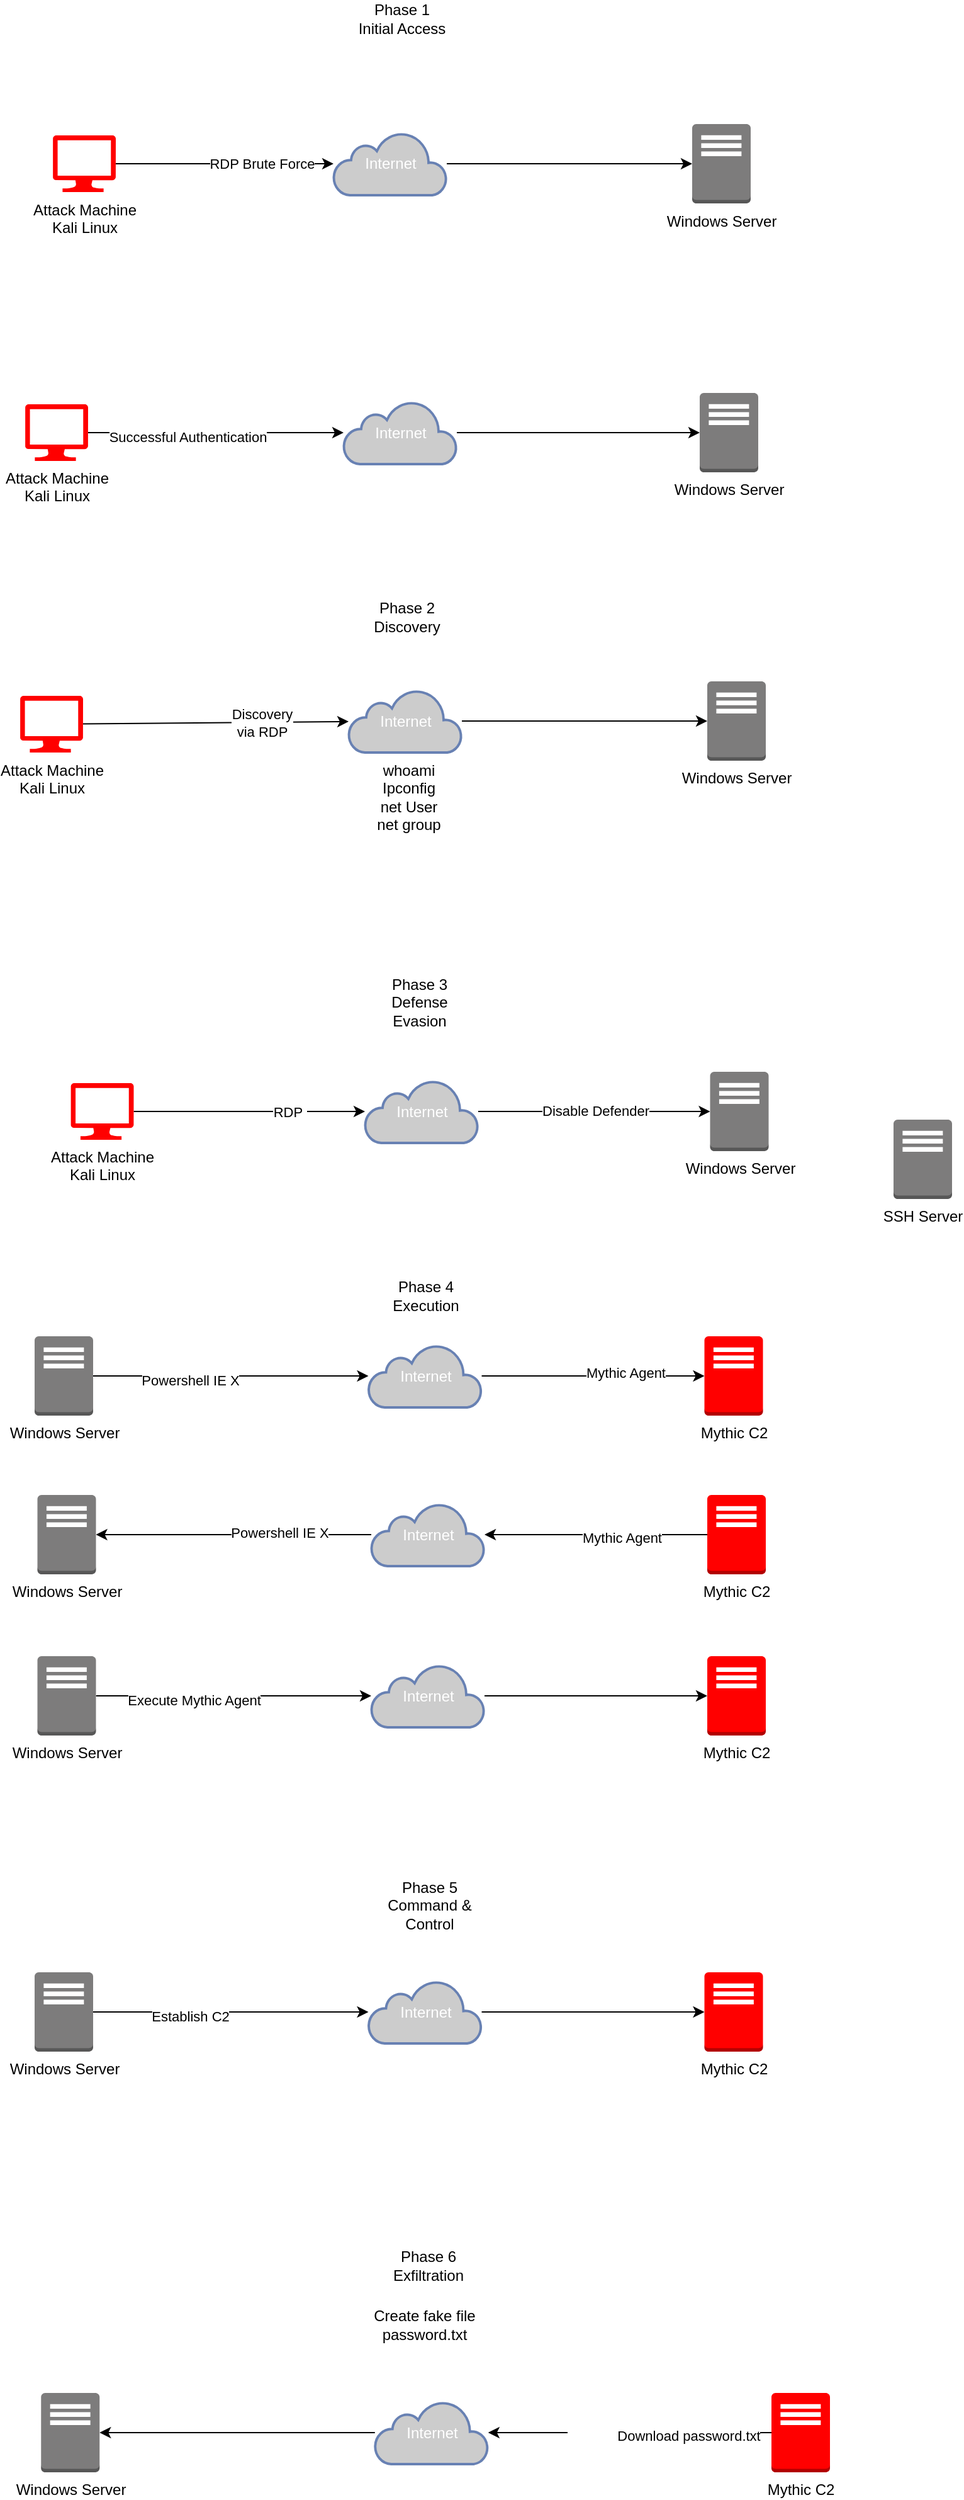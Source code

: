 <mxfile version="24.8.4">
  <diagram name="Page-1" id="07BujMBfRZ1Y0OJRwNyw">
    <mxGraphModel dx="1042" dy="661" grid="0" gridSize="10" guides="1" tooltips="1" connect="1" arrows="1" fold="1" page="1" pageScale="1" pageWidth="850" pageHeight="1100" math="0" shadow="0">
      <root>
        <mxCell id="0" />
        <mxCell id="1" parent="0" />
        <mxCell id="leA6PKqV2nrfPk7DNJIk-1" value="Mythic C2" style="outlineConnect=0;dashed=0;verticalLabelPosition=bottom;verticalAlign=top;align=center;html=1;shape=mxgraph.aws3.traditional_server;fillColor=#FF0000;gradientColor=none;" vertex="1" parent="1">
          <mxGeometry x="653.75" y="1080" width="46.5" height="63" as="geometry" />
        </mxCell>
        <mxCell id="leA6PKqV2nrfPk7DNJIk-2" value="Windows Server" style="outlineConnect=0;dashed=0;verticalLabelPosition=bottom;verticalAlign=top;align=center;html=1;shape=mxgraph.aws3.traditional_server;fillColor=#7D7C7C;gradientColor=none;" vertex="1" parent="1">
          <mxGeometry x="644" y="117.5" width="46.5" height="63" as="geometry" />
        </mxCell>
        <mxCell id="leA6PKqV2nrfPk7DNJIk-3" value="Windows Server" style="outlineConnect=0;dashed=0;verticalLabelPosition=bottom;verticalAlign=top;align=center;html=1;shape=mxgraph.aws3.traditional_server;fillColor=#7D7C7C;gradientColor=none;" vertex="1" parent="1">
          <mxGeometry x="650" y="331" width="46.5" height="63" as="geometry" />
        </mxCell>
        <mxCell id="leA6PKqV2nrfPk7DNJIk-10" style="rounded=0;orthogonalLoop=1;jettySize=auto;html=1;" edge="1" parent="1" source="leA6PKqV2nrfPk7DNJIk-4" target="leA6PKqV2nrfPk7DNJIk-5">
          <mxGeometry relative="1" as="geometry" />
        </mxCell>
        <mxCell id="leA6PKqV2nrfPk7DNJIk-11" value="RDP Brute Force" style="edgeLabel;html=1;align=center;verticalAlign=middle;resizable=0;points=[];" vertex="1" connectable="0" parent="leA6PKqV2nrfPk7DNJIk-10">
          <mxGeometry x="0.34" relative="1" as="geometry">
            <mxPoint as="offset" />
          </mxGeometry>
        </mxCell>
        <mxCell id="leA6PKqV2nrfPk7DNJIk-4" value="&lt;div&gt;Attack Machine&lt;/div&gt;Kali Linux" style="verticalLabelPosition=bottom;html=1;verticalAlign=top;align=center;strokeColor=none;fillColor=#FF0000;shape=mxgraph.azure.computer;pointerEvents=1;" vertex="1" parent="1">
          <mxGeometry x="136" y="126.5" width="50" height="45" as="geometry" />
        </mxCell>
        <mxCell id="leA6PKqV2nrfPk7DNJIk-12" style="rounded=0;orthogonalLoop=1;jettySize=auto;html=1;" edge="1" parent="1" source="leA6PKqV2nrfPk7DNJIk-5" target="leA6PKqV2nrfPk7DNJIk-2">
          <mxGeometry relative="1" as="geometry" />
        </mxCell>
        <mxCell id="leA6PKqV2nrfPk7DNJIk-5" value="Internet" style="html=1;outlineConnect=0;fillColor=#CCCCCC;strokeColor=#6881B3;gradientColor=none;gradientDirection=north;strokeWidth=2;shape=mxgraph.networks.cloud;fontColor=#ffffff;" vertex="1" parent="1">
          <mxGeometry x="359" y="124" width="90" height="50" as="geometry" />
        </mxCell>
        <mxCell id="leA6PKqV2nrfPk7DNJIk-6" value="Phase 1&lt;div&gt;Initial Access&lt;/div&gt;" style="text;html=1;align=center;verticalAlign=middle;whiteSpace=wrap;rounded=0;" vertex="1" parent="1">
          <mxGeometry x="370" y="19" width="87" height="30" as="geometry" />
        </mxCell>
        <mxCell id="leA6PKqV2nrfPk7DNJIk-17" style="edgeStyle=orthogonalEdgeStyle;rounded=0;orthogonalLoop=1;jettySize=auto;html=1;" edge="1" parent="1" source="leA6PKqV2nrfPk7DNJIk-14" target="leA6PKqV2nrfPk7DNJIk-3">
          <mxGeometry relative="1" as="geometry" />
        </mxCell>
        <mxCell id="leA6PKqV2nrfPk7DNJIk-14" value="Internet" style="html=1;outlineConnect=0;fillColor=#CCCCCC;strokeColor=#6881B3;gradientColor=none;gradientDirection=north;strokeWidth=2;shape=mxgraph.networks.cloud;fontColor=#ffffff;" vertex="1" parent="1">
          <mxGeometry x="367" y="337.5" width="90" height="50" as="geometry" />
        </mxCell>
        <mxCell id="leA6PKqV2nrfPk7DNJIk-18" value="Phase 2&lt;div&gt;Discovery&lt;/div&gt;" style="text;html=1;align=center;verticalAlign=middle;whiteSpace=wrap;rounded=0;" vertex="1" parent="1">
          <mxGeometry x="374" y="494" width="87" height="30" as="geometry" />
        </mxCell>
        <mxCell id="leA6PKqV2nrfPk7DNJIk-19" value="Windows Server" style="outlineConnect=0;dashed=0;verticalLabelPosition=bottom;verticalAlign=top;align=center;html=1;shape=mxgraph.aws3.traditional_server;fillColor=#7D7C7C;gradientColor=none;" vertex="1" parent="1">
          <mxGeometry x="656" y="560" width="46.5" height="63" as="geometry" />
        </mxCell>
        <mxCell id="leA6PKqV2nrfPk7DNJIk-20" style="rounded=0;orthogonalLoop=1;jettySize=auto;html=1;" edge="1" source="leA6PKqV2nrfPk7DNJIk-22" target="leA6PKqV2nrfPk7DNJIk-24" parent="1">
          <mxGeometry relative="1" as="geometry" />
        </mxCell>
        <mxCell id="leA6PKqV2nrfPk7DNJIk-21" value="Discovery&lt;div&gt;via RDP&lt;/div&gt;" style="edgeLabel;html=1;align=center;verticalAlign=middle;resizable=0;points=[];" vertex="1" connectable="0" parent="leA6PKqV2nrfPk7DNJIk-20">
          <mxGeometry x="0.34" relative="1" as="geometry">
            <mxPoint as="offset" />
          </mxGeometry>
        </mxCell>
        <mxCell id="leA6PKqV2nrfPk7DNJIk-22" value="&lt;div&gt;Attack Machine&lt;/div&gt;Kali Linux" style="verticalLabelPosition=bottom;html=1;verticalAlign=top;align=center;strokeColor=none;fillColor=#FF0000;shape=mxgraph.azure.computer;pointerEvents=1;" vertex="1" parent="1">
          <mxGeometry x="110" y="571.5" width="50" height="45" as="geometry" />
        </mxCell>
        <mxCell id="leA6PKqV2nrfPk7DNJIk-23" style="rounded=0;orthogonalLoop=1;jettySize=auto;html=1;" edge="1" source="leA6PKqV2nrfPk7DNJIk-24" target="leA6PKqV2nrfPk7DNJIk-19" parent="1">
          <mxGeometry relative="1" as="geometry" />
        </mxCell>
        <mxCell id="leA6PKqV2nrfPk7DNJIk-24" value="Internet" style="html=1;outlineConnect=0;fillColor=#CCCCCC;strokeColor=#6881B3;gradientColor=none;gradientDirection=north;strokeWidth=2;shape=mxgraph.networks.cloud;fontColor=#ffffff;" vertex="1" parent="1">
          <mxGeometry x="371" y="566.5" width="90" height="50" as="geometry" />
        </mxCell>
        <mxCell id="leA6PKqV2nrfPk7DNJIk-25" value="whoami&lt;div&gt;Ipconfig&lt;/div&gt;&lt;div&gt;net User&lt;/div&gt;&lt;div&gt;net group&lt;/div&gt;" style="text;html=1;align=center;verticalAlign=middle;whiteSpace=wrap;rounded=0;" vertex="1" parent="1">
          <mxGeometry x="389" y="637" width="60" height="30" as="geometry" />
        </mxCell>
        <mxCell id="leA6PKqV2nrfPk7DNJIk-27" style="edgeStyle=orthogonalEdgeStyle;rounded=0;orthogonalLoop=1;jettySize=auto;html=1;" edge="1" parent="1" source="leA6PKqV2nrfPk7DNJIk-26" target="leA6PKqV2nrfPk7DNJIk-14">
          <mxGeometry relative="1" as="geometry" />
        </mxCell>
        <mxCell id="leA6PKqV2nrfPk7DNJIk-28" value="Successful Authentication" style="edgeLabel;html=1;align=center;verticalAlign=middle;resizable=0;points=[];" vertex="1" connectable="0" parent="leA6PKqV2nrfPk7DNJIk-27">
          <mxGeometry x="-0.22" y="-3" relative="1" as="geometry">
            <mxPoint as="offset" />
          </mxGeometry>
        </mxCell>
        <mxCell id="leA6PKqV2nrfPk7DNJIk-26" value="&lt;div&gt;Attack Machine&lt;/div&gt;Kali Linux" style="verticalLabelPosition=bottom;html=1;verticalAlign=top;align=center;strokeColor=none;fillColor=#FF0000;shape=mxgraph.azure.computer;pointerEvents=1;" vertex="1" parent="1">
          <mxGeometry x="114" y="340" width="50" height="45" as="geometry" />
        </mxCell>
        <mxCell id="leA6PKqV2nrfPk7DNJIk-29" value="Phase 3&lt;div&gt;Defense Evasion&lt;/div&gt;" style="text;html=1;align=center;verticalAlign=middle;whiteSpace=wrap;rounded=0;" vertex="1" parent="1">
          <mxGeometry x="384" y="800" width="87" height="30" as="geometry" />
        </mxCell>
        <mxCell id="leA6PKqV2nrfPk7DNJIk-38" style="edgeStyle=orthogonalEdgeStyle;rounded=0;orthogonalLoop=1;jettySize=auto;html=1;" edge="1" parent="1" source="leA6PKqV2nrfPk7DNJIk-30" target="leA6PKqV2nrfPk7DNJIk-35">
          <mxGeometry relative="1" as="geometry" />
        </mxCell>
        <mxCell id="leA6PKqV2nrfPk7DNJIk-39" value="Powershell IE X" style="edgeLabel;html=1;align=center;verticalAlign=middle;resizable=0;points=[];" vertex="1" connectable="0" parent="leA6PKqV2nrfPk7DNJIk-38">
          <mxGeometry x="-0.295" y="-3" relative="1" as="geometry">
            <mxPoint as="offset" />
          </mxGeometry>
        </mxCell>
        <mxCell id="leA6PKqV2nrfPk7DNJIk-30" value="Windows Server" style="outlineConnect=0;dashed=0;verticalLabelPosition=bottom;verticalAlign=top;align=center;html=1;shape=mxgraph.aws3.traditional_server;fillColor=#7D7C7C;gradientColor=none;" vertex="1" parent="1">
          <mxGeometry x="121.5" y="1080" width="46.5" height="63" as="geometry" />
        </mxCell>
        <mxCell id="leA6PKqV2nrfPk7DNJIk-40" style="edgeStyle=orthogonalEdgeStyle;rounded=0;orthogonalLoop=1;jettySize=auto;html=1;" edge="1" parent="1" source="leA6PKqV2nrfPk7DNJIk-35" target="leA6PKqV2nrfPk7DNJIk-1">
          <mxGeometry relative="1" as="geometry" />
        </mxCell>
        <mxCell id="leA6PKqV2nrfPk7DNJIk-41" value="Mythic Agent" style="edgeLabel;html=1;align=center;verticalAlign=middle;resizable=0;points=[];" vertex="1" connectable="0" parent="leA6PKqV2nrfPk7DNJIk-40">
          <mxGeometry x="0.281" y="3" relative="1" as="geometry">
            <mxPoint as="offset" />
          </mxGeometry>
        </mxCell>
        <mxCell id="leA6PKqV2nrfPk7DNJIk-35" value="Internet" style="html=1;outlineConnect=0;fillColor=#CCCCCC;strokeColor=#6881B3;gradientColor=none;gradientDirection=north;strokeWidth=2;shape=mxgraph.networks.cloud;fontColor=#ffffff;" vertex="1" parent="1">
          <mxGeometry x="386.75" y="1086.5" width="90" height="50" as="geometry" />
        </mxCell>
        <mxCell id="leA6PKqV2nrfPk7DNJIk-50" style="edgeStyle=orthogonalEdgeStyle;rounded=0;orthogonalLoop=1;jettySize=auto;html=1;" edge="1" parent="1" source="leA6PKqV2nrfPk7DNJIk-42" target="leA6PKqV2nrfPk7DNJIk-48">
          <mxGeometry relative="1" as="geometry" />
        </mxCell>
        <mxCell id="leA6PKqV2nrfPk7DNJIk-51" value="Mythic Agent" style="edgeLabel;html=1;align=center;verticalAlign=middle;resizable=0;points=[];" vertex="1" connectable="0" parent="leA6PKqV2nrfPk7DNJIk-50">
          <mxGeometry x="-0.233" y="2" relative="1" as="geometry">
            <mxPoint as="offset" />
          </mxGeometry>
        </mxCell>
        <mxCell id="leA6PKqV2nrfPk7DNJIk-42" value="Mythic C2" style="outlineConnect=0;dashed=0;verticalLabelPosition=bottom;verticalAlign=top;align=center;html=1;shape=mxgraph.aws3.traditional_server;fillColor=#FF0000;gradientColor=none;" vertex="1" parent="1">
          <mxGeometry x="656" y="1206" width="46.5" height="63" as="geometry" />
        </mxCell>
        <mxCell id="leA6PKqV2nrfPk7DNJIk-45" value="Windows Server" style="outlineConnect=0;dashed=0;verticalLabelPosition=bottom;verticalAlign=top;align=center;html=1;shape=mxgraph.aws3.traditional_server;fillColor=#7D7C7C;gradientColor=none;" vertex="1" parent="1">
          <mxGeometry x="123.75" y="1206" width="46.5" height="63" as="geometry" />
        </mxCell>
        <mxCell id="leA6PKqV2nrfPk7DNJIk-48" value="Internet" style="html=1;outlineConnect=0;fillColor=#CCCCCC;strokeColor=#6881B3;gradientColor=none;gradientDirection=north;strokeWidth=2;shape=mxgraph.networks.cloud;fontColor=#ffffff;" vertex="1" parent="1">
          <mxGeometry x="389" y="1212.5" width="90" height="50" as="geometry" />
        </mxCell>
        <mxCell id="leA6PKqV2nrfPk7DNJIk-49" value="SSH Server" style="outlineConnect=0;dashed=0;verticalLabelPosition=bottom;verticalAlign=top;align=center;html=1;shape=mxgraph.aws3.traditional_server;fillColor=#7D7C7C;gradientColor=none;" vertex="1" parent="1">
          <mxGeometry x="804" y="908" width="46.5" height="63" as="geometry" />
        </mxCell>
        <mxCell id="leA6PKqV2nrfPk7DNJIk-52" style="edgeStyle=orthogonalEdgeStyle;rounded=0;orthogonalLoop=1;jettySize=auto;html=1;entryX=1;entryY=0.5;entryDx=0;entryDy=0;entryPerimeter=0;" edge="1" parent="1" source="leA6PKqV2nrfPk7DNJIk-48" target="leA6PKqV2nrfPk7DNJIk-45">
          <mxGeometry relative="1" as="geometry" />
        </mxCell>
        <mxCell id="leA6PKqV2nrfPk7DNJIk-53" value="Powershell IE X" style="edgeLabel;html=1;align=center;verticalAlign=middle;resizable=0;points=[];" vertex="1" connectable="0" parent="leA6PKqV2nrfPk7DNJIk-52">
          <mxGeometry x="-0.334" y="-2" relative="1" as="geometry">
            <mxPoint as="offset" />
          </mxGeometry>
        </mxCell>
        <mxCell id="leA6PKqV2nrfPk7DNJIk-54" value="Mythic C2" style="outlineConnect=0;dashed=0;verticalLabelPosition=bottom;verticalAlign=top;align=center;html=1;shape=mxgraph.aws3.traditional_server;fillColor=#FF0000;gradientColor=none;" vertex="1" parent="1">
          <mxGeometry x="656" y="1334" width="46.5" height="63" as="geometry" />
        </mxCell>
        <mxCell id="leA6PKqV2nrfPk7DNJIk-55" style="edgeStyle=orthogonalEdgeStyle;rounded=0;orthogonalLoop=1;jettySize=auto;html=1;" edge="1" source="leA6PKqV2nrfPk7DNJIk-57" target="leA6PKqV2nrfPk7DNJIk-60" parent="1">
          <mxGeometry relative="1" as="geometry" />
        </mxCell>
        <mxCell id="leA6PKqV2nrfPk7DNJIk-56" value="Execute Mythic Agent" style="edgeLabel;html=1;align=center;verticalAlign=middle;resizable=0;points=[];" vertex="1" connectable="0" parent="leA6PKqV2nrfPk7DNJIk-55">
          <mxGeometry x="-0.295" y="-3" relative="1" as="geometry">
            <mxPoint as="offset" />
          </mxGeometry>
        </mxCell>
        <mxCell id="leA6PKqV2nrfPk7DNJIk-57" value="Windows Server" style="outlineConnect=0;dashed=0;verticalLabelPosition=bottom;verticalAlign=top;align=center;html=1;shape=mxgraph.aws3.traditional_server;fillColor=#7D7C7C;gradientColor=none;" vertex="1" parent="1">
          <mxGeometry x="123.75" y="1334" width="46.5" height="63" as="geometry" />
        </mxCell>
        <mxCell id="leA6PKqV2nrfPk7DNJIk-58" style="edgeStyle=orthogonalEdgeStyle;rounded=0;orthogonalLoop=1;jettySize=auto;html=1;" edge="1" source="leA6PKqV2nrfPk7DNJIk-60" target="leA6PKqV2nrfPk7DNJIk-54" parent="1">
          <mxGeometry relative="1" as="geometry" />
        </mxCell>
        <mxCell id="leA6PKqV2nrfPk7DNJIk-60" value="Internet" style="html=1;outlineConnect=0;fillColor=#CCCCCC;strokeColor=#6881B3;gradientColor=none;gradientDirection=north;strokeWidth=2;shape=mxgraph.networks.cloud;fontColor=#ffffff;" vertex="1" parent="1">
          <mxGeometry x="389" y="1340.5" width="90" height="50" as="geometry" />
        </mxCell>
        <mxCell id="leA6PKqV2nrfPk7DNJIk-61" value="Windows Server" style="outlineConnect=0;dashed=0;verticalLabelPosition=bottom;verticalAlign=top;align=center;html=1;shape=mxgraph.aws3.traditional_server;fillColor=#7D7C7C;gradientColor=none;" vertex="1" parent="1">
          <mxGeometry x="658.25" y="870" width="46.5" height="63" as="geometry" />
        </mxCell>
        <mxCell id="leA6PKqV2nrfPk7DNJIk-62" style="rounded=0;orthogonalLoop=1;jettySize=auto;html=1;" edge="1" source="leA6PKqV2nrfPk7DNJIk-64" target="leA6PKqV2nrfPk7DNJIk-66" parent="1">
          <mxGeometry relative="1" as="geometry" />
        </mxCell>
        <mxCell id="leA6PKqV2nrfPk7DNJIk-63" value="RDP&amp;nbsp;" style="edgeLabel;html=1;align=center;verticalAlign=middle;resizable=0;points=[];" vertex="1" connectable="0" parent="leA6PKqV2nrfPk7DNJIk-62">
          <mxGeometry x="0.34" relative="1" as="geometry">
            <mxPoint as="offset" />
          </mxGeometry>
        </mxCell>
        <mxCell id="leA6PKqV2nrfPk7DNJIk-64" value="&lt;div&gt;Attack Machine&lt;/div&gt;Kali Linux" style="verticalLabelPosition=bottom;html=1;verticalAlign=top;align=center;strokeColor=none;fillColor=#FF0000;shape=mxgraph.azure.computer;pointerEvents=1;" vertex="1" parent="1">
          <mxGeometry x="150.25" y="879" width="50" height="45" as="geometry" />
        </mxCell>
        <mxCell id="leA6PKqV2nrfPk7DNJIk-65" style="rounded=0;orthogonalLoop=1;jettySize=auto;html=1;" edge="1" source="leA6PKqV2nrfPk7DNJIk-66" target="leA6PKqV2nrfPk7DNJIk-61" parent="1">
          <mxGeometry relative="1" as="geometry" />
        </mxCell>
        <mxCell id="leA6PKqV2nrfPk7DNJIk-67" value="Disable Defender" style="edgeLabel;html=1;align=center;verticalAlign=middle;resizable=0;points=[];" vertex="1" connectable="0" parent="leA6PKqV2nrfPk7DNJIk-65">
          <mxGeometry x="0.007" y="1" relative="1" as="geometry">
            <mxPoint as="offset" />
          </mxGeometry>
        </mxCell>
        <mxCell id="leA6PKqV2nrfPk7DNJIk-66" value="Internet" style="html=1;outlineConnect=0;fillColor=#CCCCCC;strokeColor=#6881B3;gradientColor=none;gradientDirection=north;strokeWidth=2;shape=mxgraph.networks.cloud;fontColor=#ffffff;" vertex="1" parent="1">
          <mxGeometry x="384" y="876.5" width="90" height="50" as="geometry" />
        </mxCell>
        <mxCell id="leA6PKqV2nrfPk7DNJIk-68" value="Phase 4&lt;div&gt;Execution&lt;/div&gt;" style="text;html=1;align=center;verticalAlign=middle;whiteSpace=wrap;rounded=0;" vertex="1" parent="1">
          <mxGeometry x="389" y="1033" width="87" height="30" as="geometry" />
        </mxCell>
        <mxCell id="leA6PKqV2nrfPk7DNJIk-69" value="Phase 5&lt;div&gt;Command &amp;amp; Control&lt;/div&gt;" style="text;html=1;align=center;verticalAlign=middle;whiteSpace=wrap;rounded=0;" vertex="1" parent="1">
          <mxGeometry x="392" y="1517" width="87" height="30" as="geometry" />
        </mxCell>
        <mxCell id="leA6PKqV2nrfPk7DNJIk-70" value="Mythic C2" style="outlineConnect=0;dashed=0;verticalLabelPosition=bottom;verticalAlign=top;align=center;html=1;shape=mxgraph.aws3.traditional_server;fillColor=#FF0000;gradientColor=none;" vertex="1" parent="1">
          <mxGeometry x="653.75" y="1585" width="46.5" height="63" as="geometry" />
        </mxCell>
        <mxCell id="leA6PKqV2nrfPk7DNJIk-71" style="edgeStyle=orthogonalEdgeStyle;rounded=0;orthogonalLoop=1;jettySize=auto;html=1;" edge="1" source="leA6PKqV2nrfPk7DNJIk-73" target="leA6PKqV2nrfPk7DNJIk-76" parent="1">
          <mxGeometry relative="1" as="geometry" />
        </mxCell>
        <mxCell id="leA6PKqV2nrfPk7DNJIk-72" value="Establish C2" style="edgeLabel;html=1;align=center;verticalAlign=middle;resizable=0;points=[];" vertex="1" connectable="0" parent="leA6PKqV2nrfPk7DNJIk-71">
          <mxGeometry x="-0.295" y="-3" relative="1" as="geometry">
            <mxPoint as="offset" />
          </mxGeometry>
        </mxCell>
        <mxCell id="leA6PKqV2nrfPk7DNJIk-73" value="Windows Server" style="outlineConnect=0;dashed=0;verticalLabelPosition=bottom;verticalAlign=top;align=center;html=1;shape=mxgraph.aws3.traditional_server;fillColor=#7D7C7C;gradientColor=none;" vertex="1" parent="1">
          <mxGeometry x="121.5" y="1585" width="46.5" height="63" as="geometry" />
        </mxCell>
        <mxCell id="leA6PKqV2nrfPk7DNJIk-74" style="edgeStyle=orthogonalEdgeStyle;rounded=0;orthogonalLoop=1;jettySize=auto;html=1;" edge="1" source="leA6PKqV2nrfPk7DNJIk-76" target="leA6PKqV2nrfPk7DNJIk-70" parent="1">
          <mxGeometry relative="1" as="geometry" />
        </mxCell>
        <mxCell id="leA6PKqV2nrfPk7DNJIk-76" value="Internet" style="html=1;outlineConnect=0;fillColor=#CCCCCC;strokeColor=#6881B3;gradientColor=none;gradientDirection=north;strokeWidth=2;shape=mxgraph.networks.cloud;fontColor=#ffffff;" vertex="1" parent="1">
          <mxGeometry x="386.75" y="1591.5" width="90" height="50" as="geometry" />
        </mxCell>
        <mxCell id="leA6PKqV2nrfPk7DNJIk-77" value="Create fake file password.txt" style="text;html=1;align=center;verticalAlign=middle;whiteSpace=wrap;rounded=0;" vertex="1" parent="1">
          <mxGeometry x="381.25" y="1850" width="101" height="30" as="geometry" />
        </mxCell>
        <mxCell id="leA6PKqV2nrfPk7DNJIk-78" value="Phase 6&lt;div&gt;Exfiltration&lt;/div&gt;" style="text;html=1;align=center;verticalAlign=middle;whiteSpace=wrap;rounded=0;" vertex="1" parent="1">
          <mxGeometry x="390.5" y="1803" width="87" height="30" as="geometry" />
        </mxCell>
        <mxCell id="leA6PKqV2nrfPk7DNJIk-79" style="edgeStyle=orthogonalEdgeStyle;rounded=0;orthogonalLoop=1;jettySize=auto;html=1;" edge="1" source="leA6PKqV2nrfPk7DNJIk-81" target="leA6PKqV2nrfPk7DNJIk-83" parent="1">
          <mxGeometry relative="1" as="geometry" />
        </mxCell>
        <mxCell id="leA6PKqV2nrfPk7DNJIk-80" value="&lt;blockquote style=&quot;margin: 0 0 0 40px; border: none; padding: 0px;&quot;&gt;Download password.txt&lt;/blockquote&gt;" style="edgeLabel;html=1;align=center;verticalAlign=middle;resizable=0;points=[];" vertex="1" connectable="0" parent="leA6PKqV2nrfPk7DNJIk-79">
          <mxGeometry x="-0.233" y="2" relative="1" as="geometry">
            <mxPoint as="offset" />
          </mxGeometry>
        </mxCell>
        <mxCell id="leA6PKqV2nrfPk7DNJIk-81" value="Mythic C2" style="outlineConnect=0;dashed=0;verticalLabelPosition=bottom;verticalAlign=top;align=center;html=1;shape=mxgraph.aws3.traditional_server;fillColor=#FF0000;gradientColor=none;" vertex="1" parent="1">
          <mxGeometry x="707" y="1919" width="46.5" height="63" as="geometry" />
        </mxCell>
        <mxCell id="leA6PKqV2nrfPk7DNJIk-82" value="Windows Server" style="outlineConnect=0;dashed=0;verticalLabelPosition=bottom;verticalAlign=top;align=center;html=1;shape=mxgraph.aws3.traditional_server;fillColor=#7D7C7C;gradientColor=none;" vertex="1" parent="1">
          <mxGeometry x="126.63" y="1919" width="46.5" height="63" as="geometry" />
        </mxCell>
        <mxCell id="leA6PKqV2nrfPk7DNJIk-83" value="Internet" style="html=1;outlineConnect=0;fillColor=#CCCCCC;strokeColor=#6881B3;gradientColor=none;gradientDirection=north;strokeWidth=2;shape=mxgraph.networks.cloud;fontColor=#ffffff;" vertex="1" parent="1">
          <mxGeometry x="391.88" y="1925.5" width="90" height="50" as="geometry" />
        </mxCell>
        <mxCell id="leA6PKqV2nrfPk7DNJIk-84" style="edgeStyle=orthogonalEdgeStyle;rounded=0;orthogonalLoop=1;jettySize=auto;html=1;entryX=1;entryY=0.5;entryDx=0;entryDy=0;entryPerimeter=0;" edge="1" source="leA6PKqV2nrfPk7DNJIk-83" target="leA6PKqV2nrfPk7DNJIk-82" parent="1">
          <mxGeometry relative="1" as="geometry" />
        </mxCell>
      </root>
    </mxGraphModel>
  </diagram>
</mxfile>
